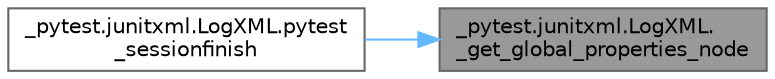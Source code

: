 digraph "_pytest.junitxml.LogXML._get_global_properties_node"
{
 // LATEX_PDF_SIZE
  bgcolor="transparent";
  edge [fontname=Helvetica,fontsize=10,labelfontname=Helvetica,labelfontsize=10];
  node [fontname=Helvetica,fontsize=10,shape=box,height=0.2,width=0.4];
  rankdir="RL";
  Node1 [id="Node000001",label="_pytest.junitxml.LogXML.\l_get_global_properties_node",height=0.2,width=0.4,color="gray40", fillcolor="grey60", style="filled", fontcolor="black",tooltip=" "];
  Node1 -> Node2 [id="edge1_Node000001_Node000002",dir="back",color="steelblue1",style="solid",tooltip=" "];
  Node2 [id="Node000002",label="_pytest.junitxml.LogXML.pytest\l_sessionfinish",height=0.2,width=0.4,color="grey40", fillcolor="white", style="filled",URL="$class__pytest_1_1junitxml_1_1_log_x_m_l.html#ad401bc78211c7f8d967726f8ef8ead56",tooltip=" "];
}
